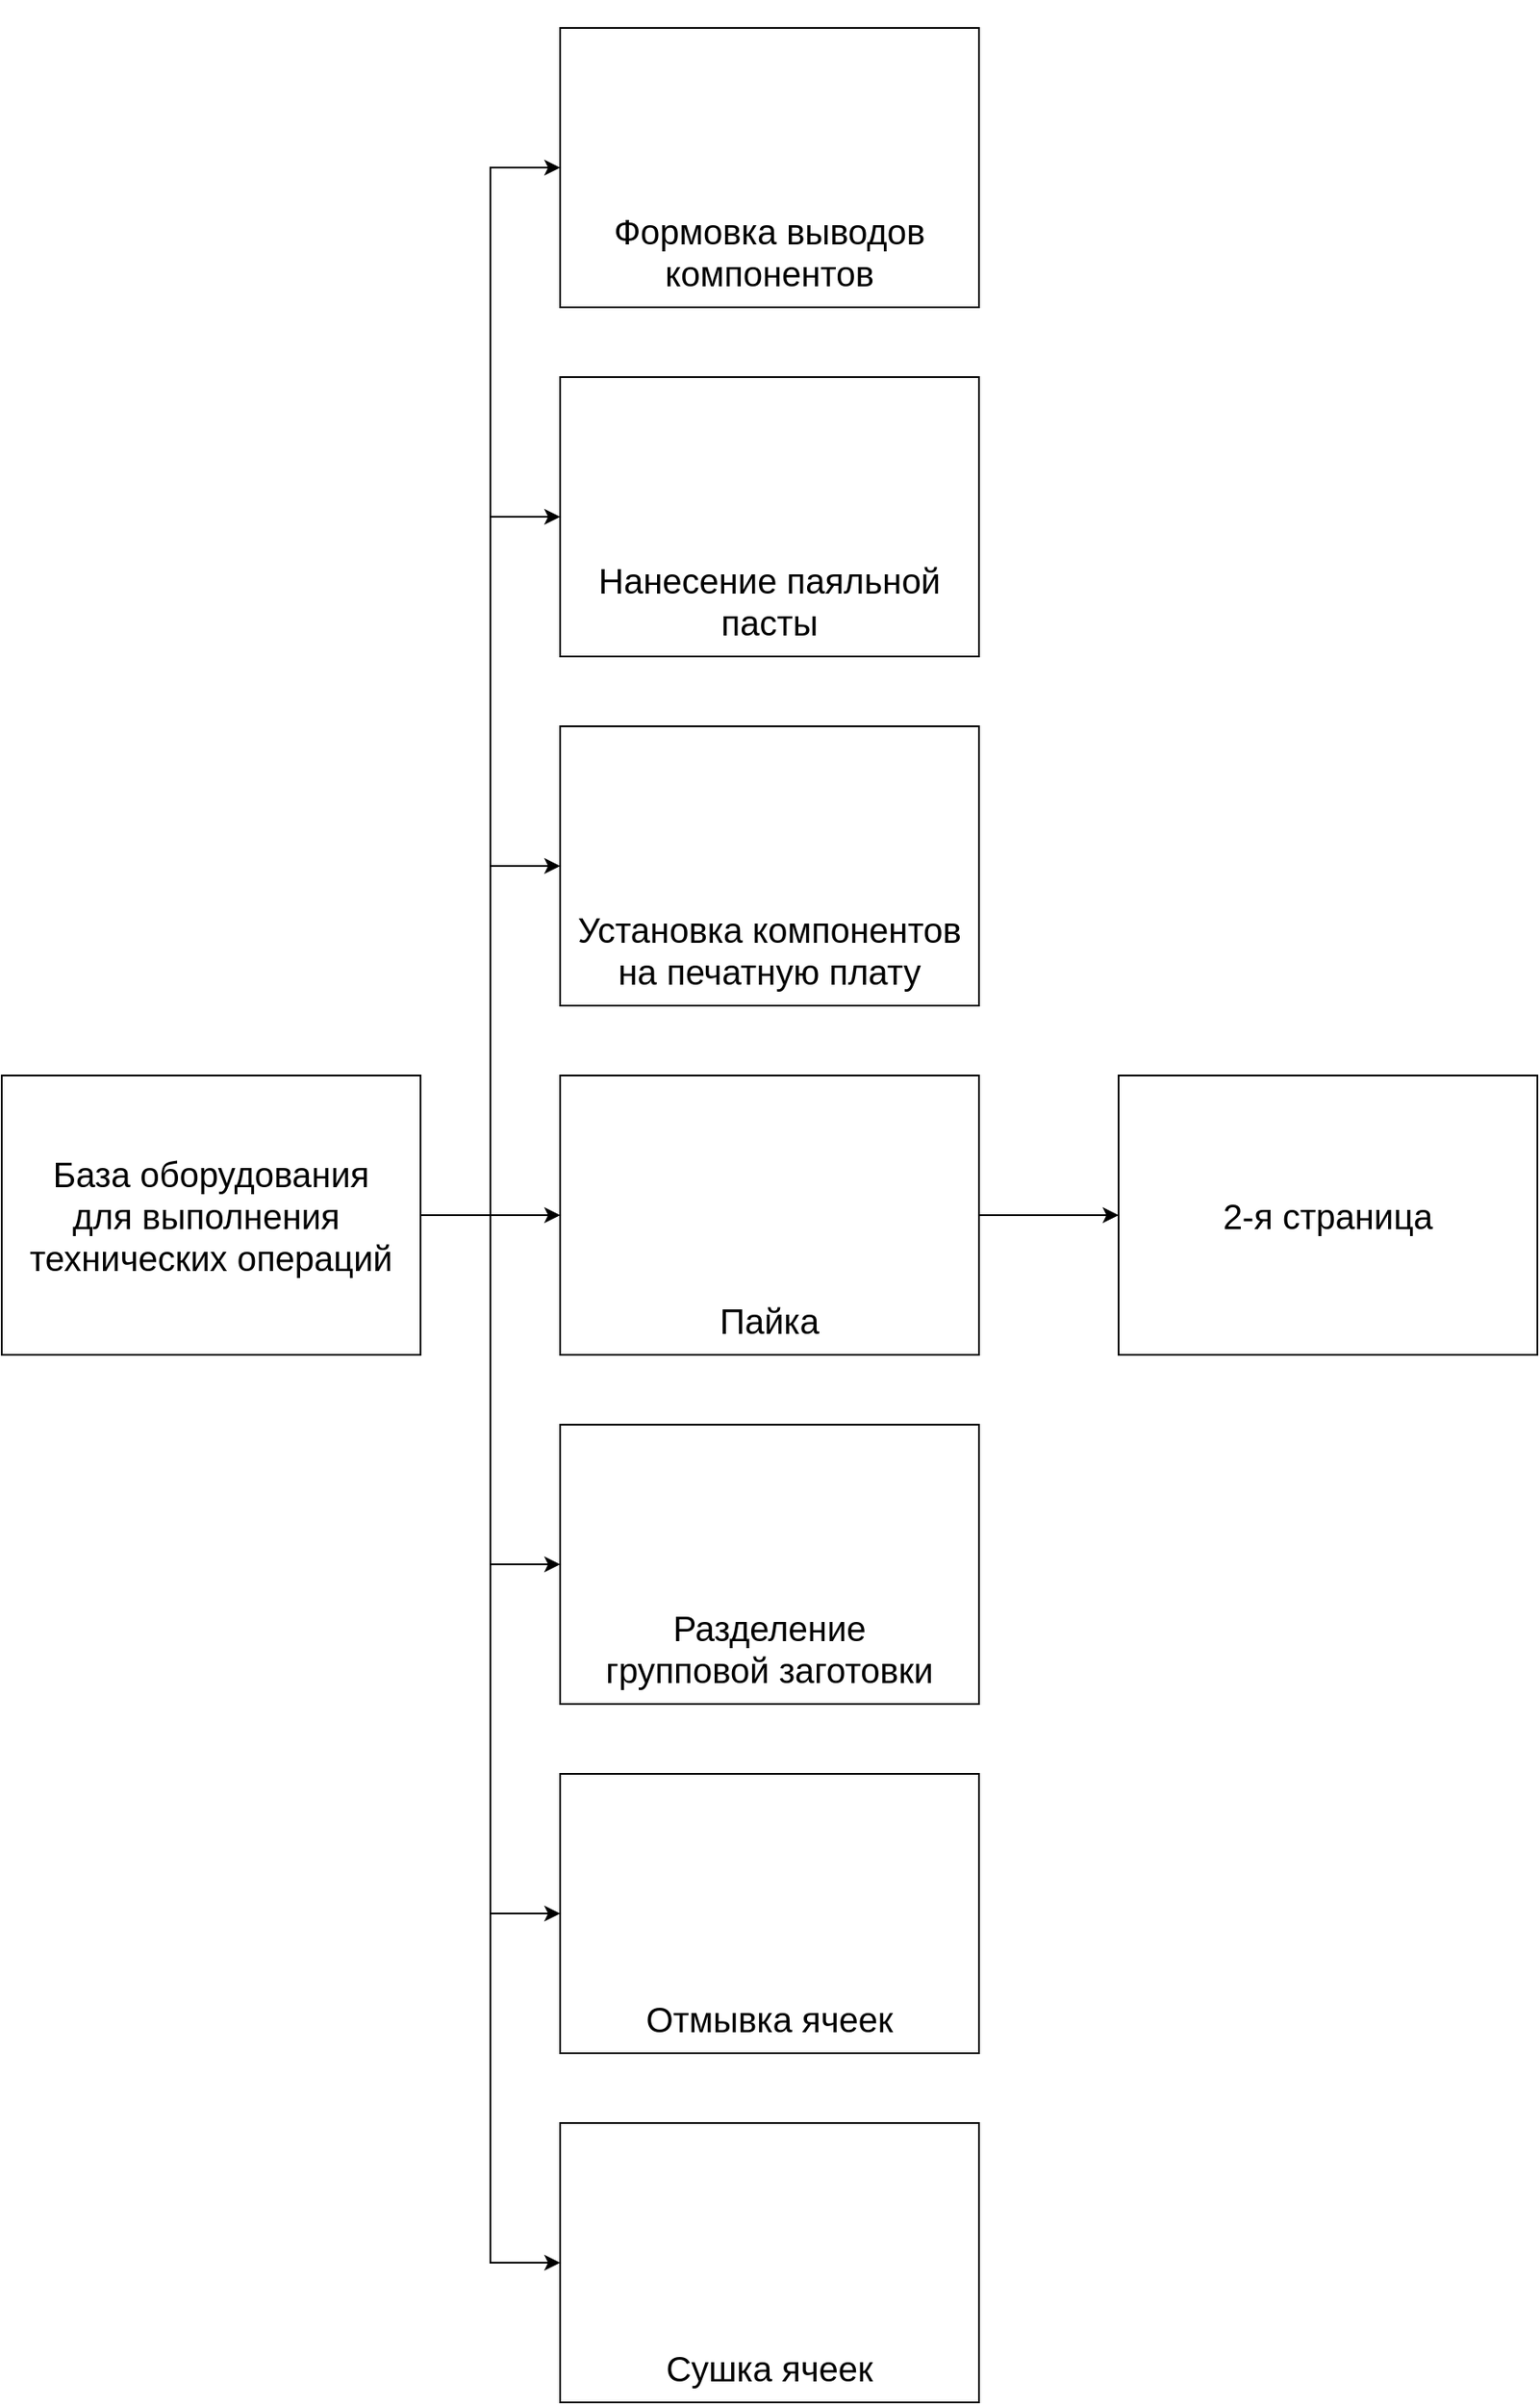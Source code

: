 <mxfile version="21.1.5" type="github">
  <diagram name="Page-1" id="gwRJkDVqaiKRy6oF_14v">
    <mxGraphModel dx="2390" dy="1512" grid="1" gridSize="10" guides="1" tooltips="1" connect="1" arrows="1" fold="1" page="1" pageScale="1" pageWidth="1654" pageHeight="2336" math="0" shadow="0">
      <root>
        <mxCell id="0" />
        <mxCell id="1" parent="0" />
        <mxCell id="XXtr5wNKZ4keudqAMnOT-49" style="edgeStyle=orthogonalEdgeStyle;rounded=0;orthogonalLoop=1;jettySize=auto;html=1;entryX=0;entryY=0.5;entryDx=0;entryDy=0;" edge="1" parent="1" source="XXtr5wNKZ4keudqAMnOT-18" target="XXtr5wNKZ4keudqAMnOT-44">
          <mxGeometry relative="1" as="geometry" />
        </mxCell>
        <mxCell id="XXtr5wNKZ4keudqAMnOT-51" style="edgeStyle=orthogonalEdgeStyle;rounded=0;orthogonalLoop=1;jettySize=auto;html=1;exitX=1;exitY=0.5;exitDx=0;exitDy=0;entryX=0;entryY=0.5;entryDx=0;entryDy=0;" edge="1" parent="1" source="XXtr5wNKZ4keudqAMnOT-18" target="XXtr5wNKZ4keudqAMnOT-43">
          <mxGeometry relative="1" as="geometry" />
        </mxCell>
        <mxCell id="XXtr5wNKZ4keudqAMnOT-52" style="edgeStyle=orthogonalEdgeStyle;rounded=0;orthogonalLoop=1;jettySize=auto;html=1;entryX=0;entryY=0.5;entryDx=0;entryDy=0;" edge="1" parent="1" source="XXtr5wNKZ4keudqAMnOT-18" target="XXtr5wNKZ4keudqAMnOT-42">
          <mxGeometry relative="1" as="geometry" />
        </mxCell>
        <mxCell id="XXtr5wNKZ4keudqAMnOT-53" style="edgeStyle=orthogonalEdgeStyle;rounded=0;orthogonalLoop=1;jettySize=auto;html=1;entryX=0;entryY=0.5;entryDx=0;entryDy=0;" edge="1" parent="1" source="XXtr5wNKZ4keudqAMnOT-18" target="XXtr5wNKZ4keudqAMnOT-38">
          <mxGeometry relative="1" as="geometry" />
        </mxCell>
        <mxCell id="XXtr5wNKZ4keudqAMnOT-54" style="edgeStyle=orthogonalEdgeStyle;rounded=0;orthogonalLoop=1;jettySize=auto;html=1;exitX=1;exitY=0.5;exitDx=0;exitDy=0;entryX=0;entryY=0.5;entryDx=0;entryDy=0;" edge="1" parent="1" source="XXtr5wNKZ4keudqAMnOT-18" target="XXtr5wNKZ4keudqAMnOT-45">
          <mxGeometry relative="1" as="geometry" />
        </mxCell>
        <mxCell id="XXtr5wNKZ4keudqAMnOT-55" style="edgeStyle=orthogonalEdgeStyle;rounded=0;orthogonalLoop=1;jettySize=auto;html=1;exitX=1;exitY=0.5;exitDx=0;exitDy=0;entryX=0;entryY=0.5;entryDx=0;entryDy=0;" edge="1" parent="1" source="XXtr5wNKZ4keudqAMnOT-18" target="XXtr5wNKZ4keudqAMnOT-46">
          <mxGeometry relative="1" as="geometry" />
        </mxCell>
        <mxCell id="XXtr5wNKZ4keudqAMnOT-56" style="edgeStyle=orthogonalEdgeStyle;rounded=0;orthogonalLoop=1;jettySize=auto;html=1;exitX=1;exitY=0.5;exitDx=0;exitDy=0;entryX=0;entryY=0.5;entryDx=0;entryDy=0;" edge="1" parent="1" source="XXtr5wNKZ4keudqAMnOT-18" target="XXtr5wNKZ4keudqAMnOT-47">
          <mxGeometry relative="1" as="geometry" />
        </mxCell>
        <mxCell id="XXtr5wNKZ4keudqAMnOT-18" value="База оборудования&lt;br&gt;для выполнения&amp;nbsp;&lt;br&gt;технических операций" style="rounded=0;whiteSpace=wrap;html=1;fontSize=20;" vertex="1" parent="1">
          <mxGeometry x="330" y="660" width="240" height="160" as="geometry" />
        </mxCell>
        <mxCell id="XXtr5wNKZ4keudqAMnOT-38" value="&lt;br&gt;&lt;br&gt;&lt;br&gt;&lt;br&gt;&lt;br&gt;Формовка выводов&lt;br&gt;компонентов&lt;br&gt;&lt;br&gt;" style="rounded=0;whiteSpace=wrap;html=1;fontSize=20;" vertex="1" parent="1">
          <mxGeometry x="650" y="60" width="240" height="160" as="geometry" />
        </mxCell>
        <mxCell id="XXtr5wNKZ4keudqAMnOT-42" value="&lt;br&gt;&lt;br&gt;&lt;br&gt;&lt;br&gt;&lt;br&gt;Нанесение паяльной пасты&lt;br&gt;&lt;br&gt;" style="rounded=0;whiteSpace=wrap;html=1;fontSize=20;" vertex="1" parent="1">
          <mxGeometry x="650" y="260" width="240" height="160" as="geometry" />
        </mxCell>
        <mxCell id="XXtr5wNKZ4keudqAMnOT-43" value="&lt;br&gt;&lt;br&gt;&lt;br&gt;&lt;br&gt;&lt;br&gt;Установка компонентов&lt;br&gt;на печатную плату&lt;br&gt;&lt;br&gt;" style="rounded=0;whiteSpace=wrap;html=1;fontSize=20;" vertex="1" parent="1">
          <mxGeometry x="650" y="460" width="240" height="160" as="geometry" />
        </mxCell>
        <mxCell id="XXtr5wNKZ4keudqAMnOT-50" style="edgeStyle=orthogonalEdgeStyle;rounded=0;orthogonalLoop=1;jettySize=auto;html=1;entryX=0;entryY=0.5;entryDx=0;entryDy=0;" edge="1" parent="1" source="XXtr5wNKZ4keudqAMnOT-44" target="XXtr5wNKZ4keudqAMnOT-48">
          <mxGeometry relative="1" as="geometry" />
        </mxCell>
        <mxCell id="XXtr5wNKZ4keudqAMnOT-44" value="&lt;br&gt;&lt;br&gt;&lt;br&gt;&lt;br&gt;&lt;br&gt;Пайка&lt;br&gt;" style="rounded=0;whiteSpace=wrap;html=1;fontSize=20;" vertex="1" parent="1">
          <mxGeometry x="650" y="660" width="240" height="160" as="geometry" />
        </mxCell>
        <mxCell id="XXtr5wNKZ4keudqAMnOT-45" value="&lt;br&gt;&lt;br&gt;&lt;br&gt;&lt;br&gt;&lt;br&gt;Разделение &lt;br&gt;групповой заготовки&lt;br&gt;&lt;br&gt;" style="rounded=0;whiteSpace=wrap;html=1;fontSize=20;" vertex="1" parent="1">
          <mxGeometry x="650" y="860" width="240" height="160" as="geometry" />
        </mxCell>
        <mxCell id="XXtr5wNKZ4keudqAMnOT-46" value="&lt;br&gt;&lt;br&gt;&lt;br&gt;&lt;br&gt;&lt;br&gt;Отмывка ячеек&lt;br&gt;" style="rounded=0;whiteSpace=wrap;html=1;fontSize=20;" vertex="1" parent="1">
          <mxGeometry x="650" y="1060" width="240" height="160" as="geometry" />
        </mxCell>
        <mxCell id="XXtr5wNKZ4keudqAMnOT-47" value="&lt;br&gt;&lt;br&gt;&lt;br&gt;&lt;br&gt;&lt;br&gt;Сушка ячеек&lt;br&gt;" style="rounded=0;whiteSpace=wrap;html=1;fontSize=20;" vertex="1" parent="1">
          <mxGeometry x="650" y="1260" width="240" height="160" as="geometry" />
        </mxCell>
        <mxCell id="XXtr5wNKZ4keudqAMnOT-48" value="2-я страница" style="rounded=0;whiteSpace=wrap;html=1;fontSize=20;" vertex="1" parent="1">
          <mxGeometry x="970" y="660" width="240" height="160" as="geometry" />
        </mxCell>
      </root>
    </mxGraphModel>
  </diagram>
</mxfile>
